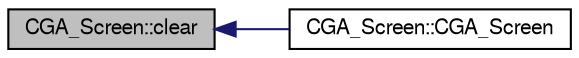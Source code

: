 digraph "CGA_Screen::clear"
{
  bgcolor="transparent";
  edge [fontname="FreeSans",fontsize="10",labelfontname="FreeSans",labelfontsize="10"];
  node [fontname="FreeSans",fontsize="10",shape=record];
  rankdir="LR";
  Node1 [label="CGA_Screen::clear",height=0.2,width=0.4,color="black", fillcolor="grey75", style="filled" fontcolor="black"];
  Node1 -> Node2 [dir="back",color="midnightblue",fontsize="10",style="solid",fontname="FreeSans"];
  Node2 [label="CGA_Screen::CGA_Screen",height=0.2,width=0.4,color="black",URL="$classCGA__Screen.html#a4415c1855a6afdc5cd3116e5fa054252",tooltip="Constructor."];
}
